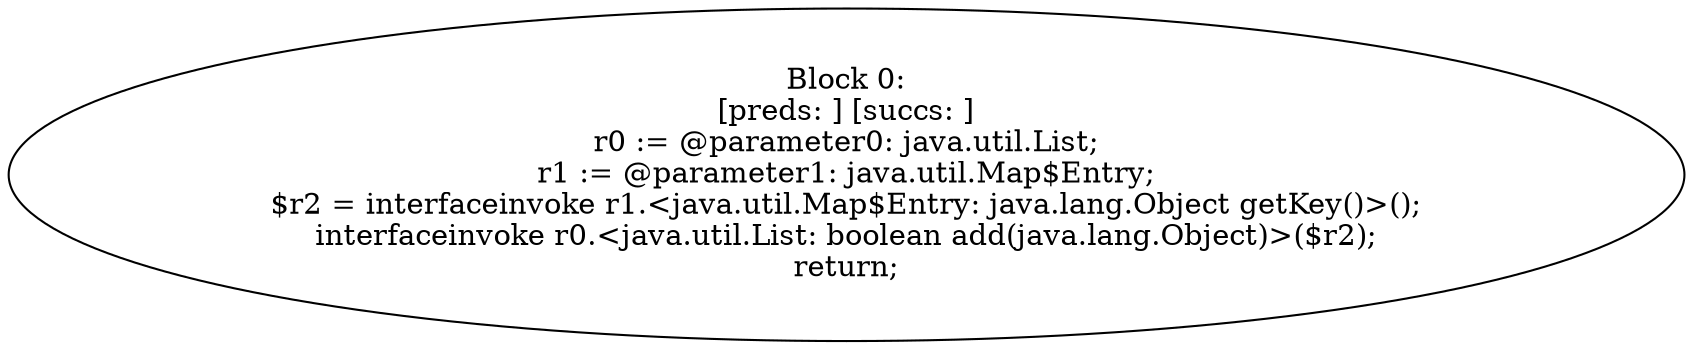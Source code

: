 digraph "unitGraph" {
    "Block 0:
[preds: ] [succs: ]
r0 := @parameter0: java.util.List;
r1 := @parameter1: java.util.Map$Entry;
$r2 = interfaceinvoke r1.<java.util.Map$Entry: java.lang.Object getKey()>();
interfaceinvoke r0.<java.util.List: boolean add(java.lang.Object)>($r2);
return;
"
}
